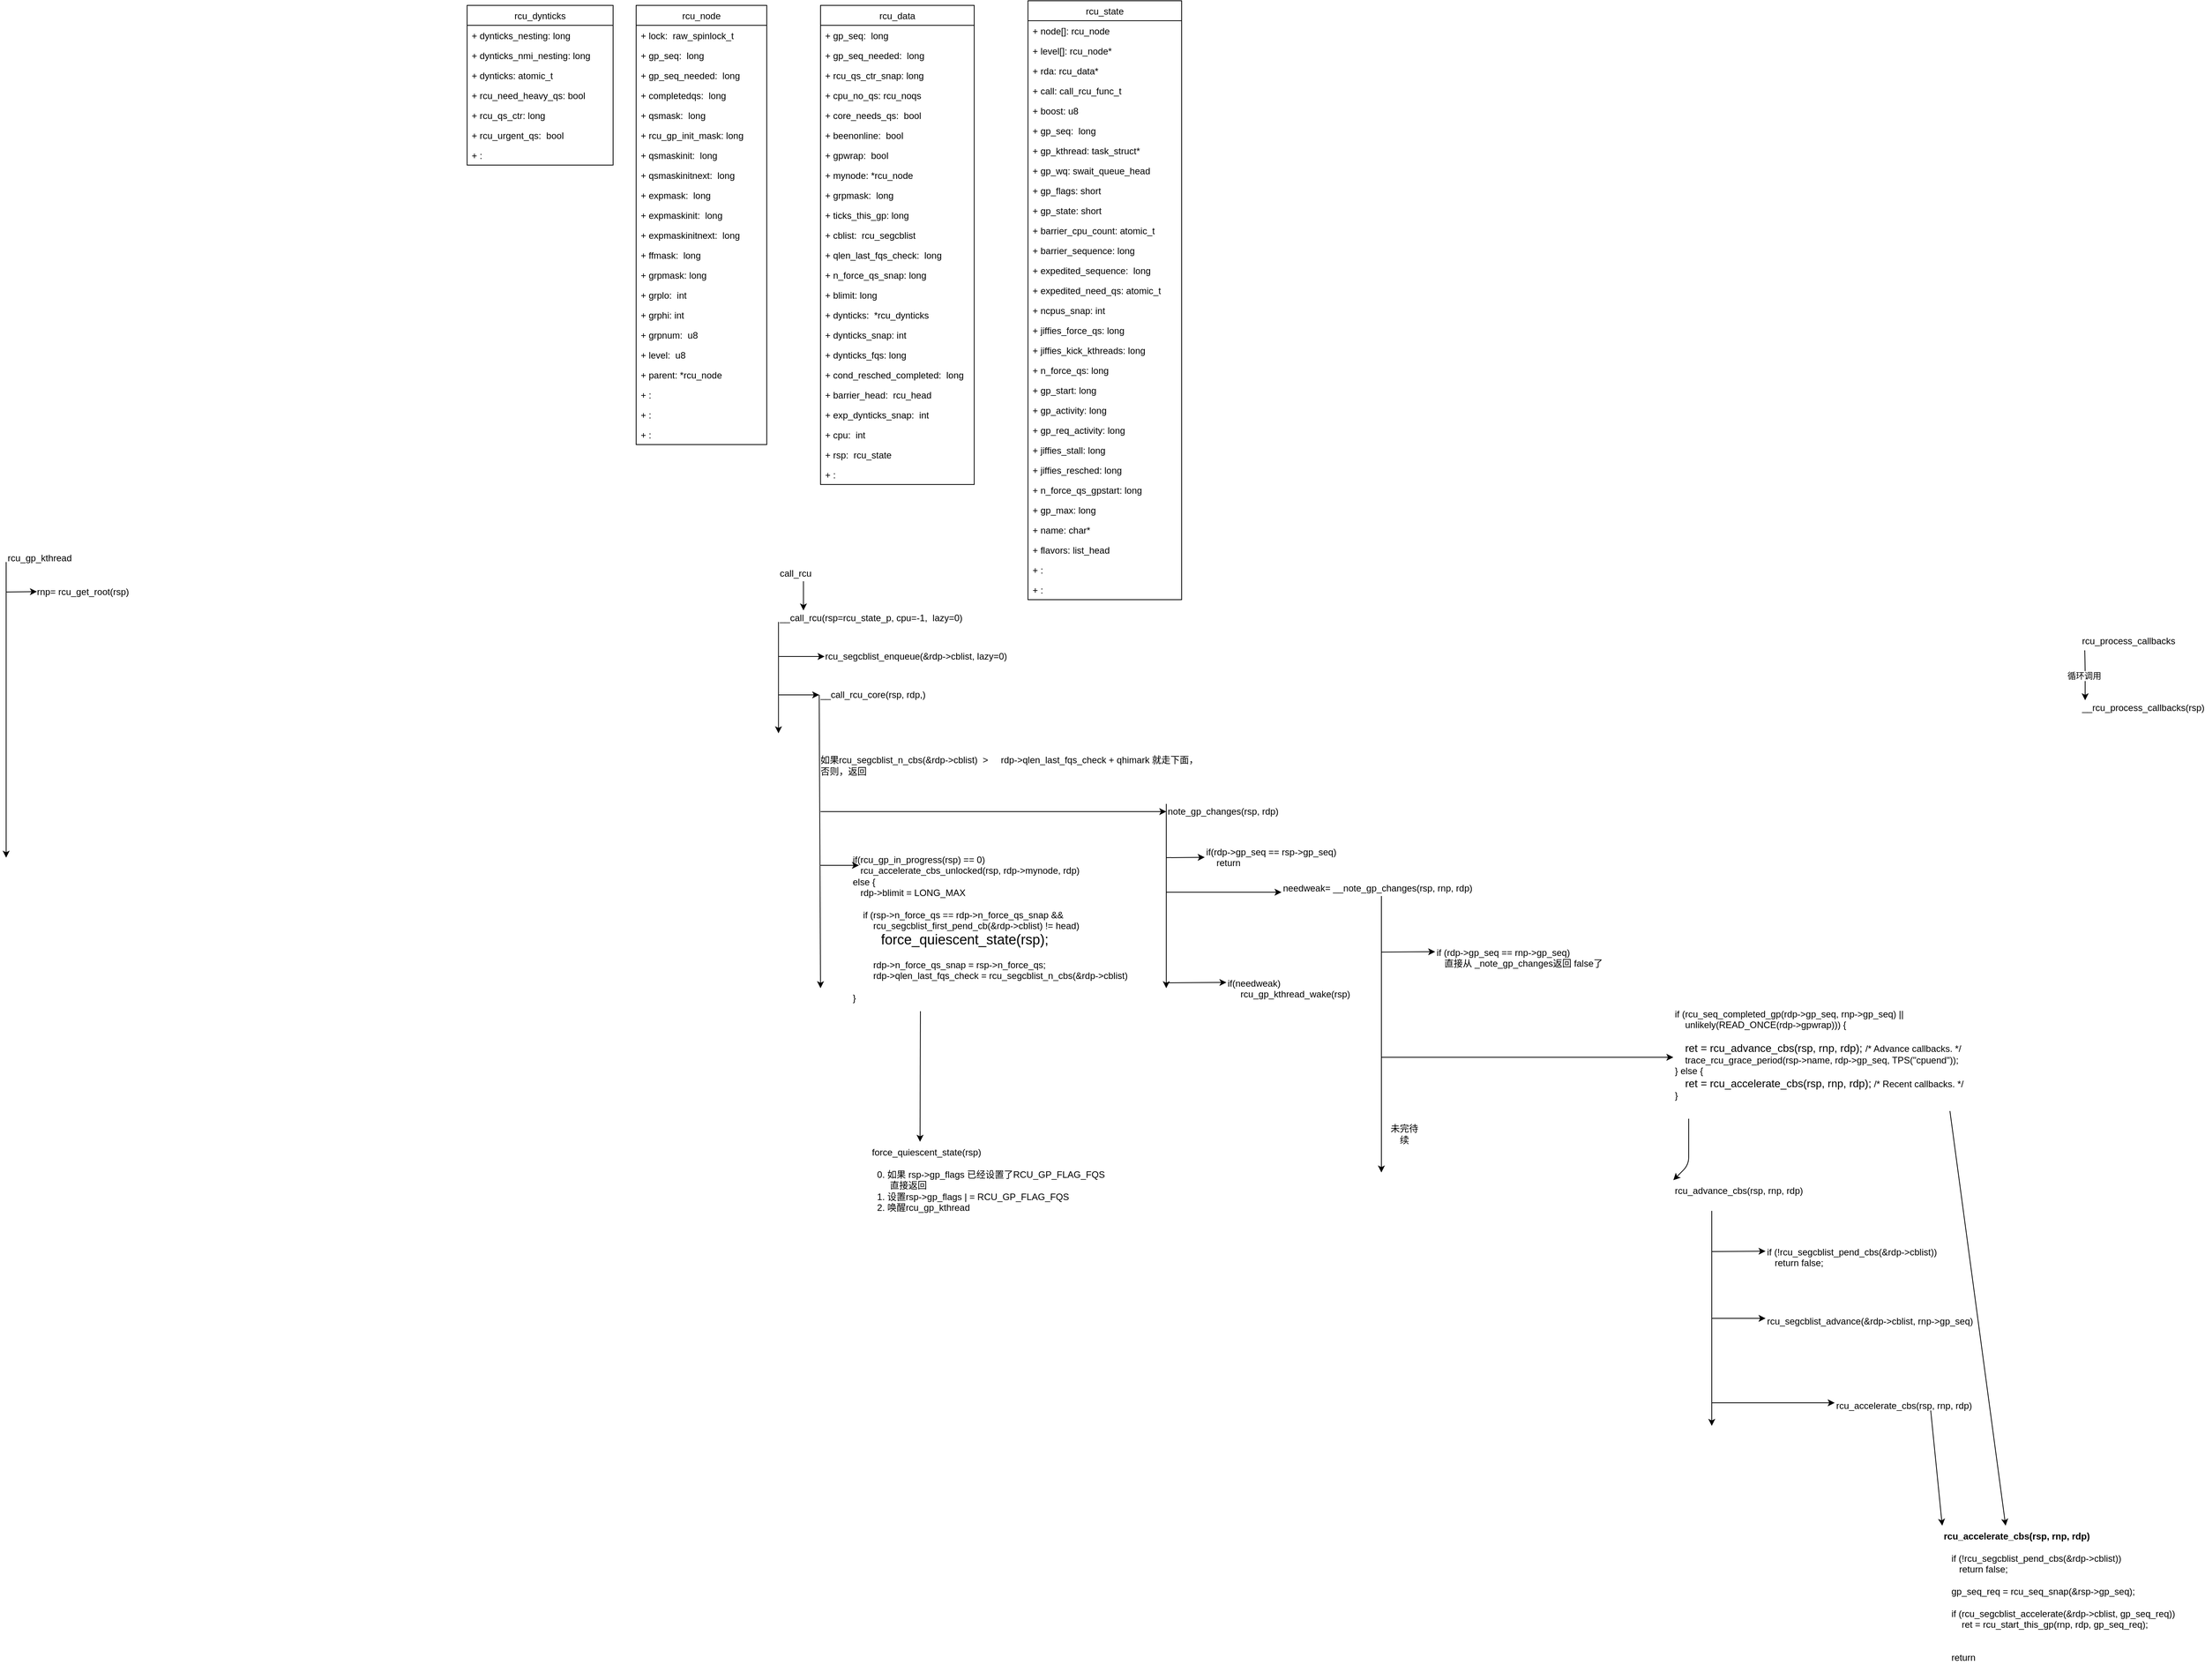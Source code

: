 <mxfile version="14.1.8" type="device"><diagram id="_RgtZ6eF84fD-qyP1BH1" name="RCU"><mxGraphModel dx="1579" dy="551" grid="1" gridSize="10" guides="1" tooltips="1" connect="1" arrows="1" fold="1" page="1" pageScale="1" pageWidth="827" pageHeight="1169" math="0" shadow="0"><root><mxCell id="0"/><mxCell id="1" parent="0"/><mxCell id="BQg806-XoGT8mJGdJp6U-5" value="rcu_dynticks" style="swimlane;fontStyle=0;childLayout=stackLayout;horizontal=1;startSize=26;fillColor=none;horizontalStack=0;resizeParent=1;resizeParentMax=0;resizeLast=0;collapsible=1;marginBottom=0;" parent="1" vertex="1"><mxGeometry x="10" y="70" width="190" height="208" as="geometry"/></mxCell><mxCell id="BQg806-XoGT8mJGdJp6U-6" value="+ dynticks_nesting: long" style="text;strokeColor=none;fillColor=none;align=left;verticalAlign=top;spacingLeft=4;spacingRight=4;overflow=hidden;rotatable=0;points=[[0,0.5],[1,0.5]];portConstraint=eastwest;" parent="BQg806-XoGT8mJGdJp6U-5" vertex="1"><mxGeometry y="26" width="190" height="26" as="geometry"/></mxCell><mxCell id="BQg806-XoGT8mJGdJp6U-7" value="+ dynticks_nmi_nesting: long" style="text;strokeColor=none;fillColor=none;align=left;verticalAlign=top;spacingLeft=4;spacingRight=4;overflow=hidden;rotatable=0;points=[[0,0.5],[1,0.5]];portConstraint=eastwest;" parent="BQg806-XoGT8mJGdJp6U-5" vertex="1"><mxGeometry y="52" width="190" height="26" as="geometry"/></mxCell><mxCell id="BQg806-XoGT8mJGdJp6U-8" value="+ dynticks: atomic_t" style="text;strokeColor=none;fillColor=none;align=left;verticalAlign=top;spacingLeft=4;spacingRight=4;overflow=hidden;rotatable=0;points=[[0,0.5],[1,0.5]];portConstraint=eastwest;" parent="BQg806-XoGT8mJGdJp6U-5" vertex="1"><mxGeometry y="78" width="190" height="26" as="geometry"/></mxCell><mxCell id="BQg806-XoGT8mJGdJp6U-11" value="+ rcu_need_heavy_qs: bool " style="text;strokeColor=none;fillColor=none;align=left;verticalAlign=top;spacingLeft=4;spacingRight=4;overflow=hidden;rotatable=0;points=[[0,0.5],[1,0.5]];portConstraint=eastwest;" parent="BQg806-XoGT8mJGdJp6U-5" vertex="1"><mxGeometry y="104" width="190" height="26" as="geometry"/></mxCell><mxCell id="BQg806-XoGT8mJGdJp6U-12" value="+ rcu_qs_ctr: long " style="text;strokeColor=none;fillColor=none;align=left;verticalAlign=top;spacingLeft=4;spacingRight=4;overflow=hidden;rotatable=0;points=[[0,0.5],[1,0.5]];portConstraint=eastwest;" parent="BQg806-XoGT8mJGdJp6U-5" vertex="1"><mxGeometry y="130" width="190" height="26" as="geometry"/></mxCell><mxCell id="BQg806-XoGT8mJGdJp6U-13" value="+ rcu_urgent_qs:  bool" style="text;strokeColor=none;fillColor=none;align=left;verticalAlign=top;spacingLeft=4;spacingRight=4;overflow=hidden;rotatable=0;points=[[0,0.5],[1,0.5]];portConstraint=eastwest;" parent="BQg806-XoGT8mJGdJp6U-5" vertex="1"><mxGeometry y="156" width="190" height="26" as="geometry"/></mxCell><mxCell id="BQg806-XoGT8mJGdJp6U-14" value="+ : " style="text;strokeColor=none;fillColor=none;align=left;verticalAlign=top;spacingLeft=4;spacingRight=4;overflow=hidden;rotatable=0;points=[[0,0.5],[1,0.5]];portConstraint=eastwest;" parent="BQg806-XoGT8mJGdJp6U-5" vertex="1"><mxGeometry y="182" width="190" height="26" as="geometry"/></mxCell><mxCell id="BQg806-XoGT8mJGdJp6U-15" value="rcu_node" style="swimlane;fontStyle=0;childLayout=stackLayout;horizontal=1;startSize=26;fillColor=none;horizontalStack=0;resizeParent=1;resizeParentMax=0;resizeLast=0;collapsible=1;marginBottom=0;" parent="1" vertex="1"><mxGeometry x="230" y="70" width="170" height="572" as="geometry"/></mxCell><mxCell id="BQg806-XoGT8mJGdJp6U-16" value="+ lock:  raw_spinlock_t " style="text;strokeColor=none;fillColor=none;align=left;verticalAlign=top;spacingLeft=4;spacingRight=4;overflow=hidden;rotatable=0;points=[[0,0.5],[1,0.5]];portConstraint=eastwest;" parent="BQg806-XoGT8mJGdJp6U-15" vertex="1"><mxGeometry y="26" width="170" height="26" as="geometry"/></mxCell><mxCell id="BQg806-XoGT8mJGdJp6U-17" value="+ gp_seq:  long" style="text;strokeColor=none;fillColor=none;align=left;verticalAlign=top;spacingLeft=4;spacingRight=4;overflow=hidden;rotatable=0;points=[[0,0.5],[1,0.5]];portConstraint=eastwest;" parent="BQg806-XoGT8mJGdJp6U-15" vertex="1"><mxGeometry y="52" width="170" height="26" as="geometry"/></mxCell><mxCell id="BQg806-XoGT8mJGdJp6U-18" value="+ gp_seq_needed:  long" style="text;strokeColor=none;fillColor=none;align=left;verticalAlign=top;spacingLeft=4;spacingRight=4;overflow=hidden;rotatable=0;points=[[0,0.5],[1,0.5]];portConstraint=eastwest;" parent="BQg806-XoGT8mJGdJp6U-15" vertex="1"><mxGeometry y="78" width="170" height="26" as="geometry"/></mxCell><mxCell id="BQg806-XoGT8mJGdJp6U-19" value="+ completedqs:  long" style="text;strokeColor=none;fillColor=none;align=left;verticalAlign=top;spacingLeft=4;spacingRight=4;overflow=hidden;rotatable=0;points=[[0,0.5],[1,0.5]];portConstraint=eastwest;" parent="BQg806-XoGT8mJGdJp6U-15" vertex="1"><mxGeometry y="104" width="170" height="26" as="geometry"/></mxCell><mxCell id="BQg806-XoGT8mJGdJp6U-20" value="+ qsmask:  long" style="text;strokeColor=none;fillColor=none;align=left;verticalAlign=top;spacingLeft=4;spacingRight=4;overflow=hidden;rotatable=0;points=[[0,0.5],[1,0.5]];portConstraint=eastwest;" parent="BQg806-XoGT8mJGdJp6U-15" vertex="1"><mxGeometry y="130" width="170" height="26" as="geometry"/></mxCell><mxCell id="BQg806-XoGT8mJGdJp6U-21" value="+ rcu_gp_init_mask: long" style="text;strokeColor=none;fillColor=none;align=left;verticalAlign=top;spacingLeft=4;spacingRight=4;overflow=hidden;rotatable=0;points=[[0,0.5],[1,0.5]];portConstraint=eastwest;" parent="BQg806-XoGT8mJGdJp6U-15" vertex="1"><mxGeometry y="156" width="170" height="26" as="geometry"/></mxCell><mxCell id="BQg806-XoGT8mJGdJp6U-22" value="+ qsmaskinit:  long" style="text;strokeColor=none;fillColor=none;align=left;verticalAlign=top;spacingLeft=4;spacingRight=4;overflow=hidden;rotatable=0;points=[[0,0.5],[1,0.5]];portConstraint=eastwest;" parent="BQg806-XoGT8mJGdJp6U-15" vertex="1"><mxGeometry y="182" width="170" height="26" as="geometry"/></mxCell><mxCell id="BQg806-XoGT8mJGdJp6U-23" value="+ qsmaskinitnext:  long" style="text;strokeColor=none;fillColor=none;align=left;verticalAlign=top;spacingLeft=4;spacingRight=4;overflow=hidden;rotatable=0;points=[[0,0.5],[1,0.5]];portConstraint=eastwest;" parent="BQg806-XoGT8mJGdJp6U-15" vertex="1"><mxGeometry y="208" width="170" height="26" as="geometry"/></mxCell><mxCell id="BQg806-XoGT8mJGdJp6U-24" value="+ expmask:  long" style="text;strokeColor=none;fillColor=none;align=left;verticalAlign=top;spacingLeft=4;spacingRight=4;overflow=hidden;rotatable=0;points=[[0,0.5],[1,0.5]];portConstraint=eastwest;" parent="BQg806-XoGT8mJGdJp6U-15" vertex="1"><mxGeometry y="234" width="170" height="26" as="geometry"/></mxCell><mxCell id="BQg806-XoGT8mJGdJp6U-25" value="+ expmaskinit:  long" style="text;strokeColor=none;fillColor=none;align=left;verticalAlign=top;spacingLeft=4;spacingRight=4;overflow=hidden;rotatable=0;points=[[0,0.5],[1,0.5]];portConstraint=eastwest;" parent="BQg806-XoGT8mJGdJp6U-15" vertex="1"><mxGeometry y="260" width="170" height="26" as="geometry"/></mxCell><mxCell id="BQg806-XoGT8mJGdJp6U-26" value="+ expmaskinitnext:  long" style="text;strokeColor=none;fillColor=none;align=left;verticalAlign=top;spacingLeft=4;spacingRight=4;overflow=hidden;rotatable=0;points=[[0,0.5],[1,0.5]];portConstraint=eastwest;" parent="BQg806-XoGT8mJGdJp6U-15" vertex="1"><mxGeometry y="286" width="170" height="26" as="geometry"/></mxCell><mxCell id="BQg806-XoGT8mJGdJp6U-27" value="+ ffmask:  long" style="text;strokeColor=none;fillColor=none;align=left;verticalAlign=top;spacingLeft=4;spacingRight=4;overflow=hidden;rotatable=0;points=[[0,0.5],[1,0.5]];portConstraint=eastwest;" parent="BQg806-XoGT8mJGdJp6U-15" vertex="1"><mxGeometry y="312" width="170" height="26" as="geometry"/></mxCell><mxCell id="BQg806-XoGT8mJGdJp6U-28" value="+ grpmask: long" style="text;strokeColor=none;fillColor=none;align=left;verticalAlign=top;spacingLeft=4;spacingRight=4;overflow=hidden;rotatable=0;points=[[0,0.5],[1,0.5]];portConstraint=eastwest;" parent="BQg806-XoGT8mJGdJp6U-15" vertex="1"><mxGeometry y="338" width="170" height="26" as="geometry"/></mxCell><mxCell id="BQg806-XoGT8mJGdJp6U-29" value="+ grplo:  int" style="text;strokeColor=none;fillColor=none;align=left;verticalAlign=top;spacingLeft=4;spacingRight=4;overflow=hidden;rotatable=0;points=[[0,0.5],[1,0.5]];portConstraint=eastwest;" parent="BQg806-XoGT8mJGdJp6U-15" vertex="1"><mxGeometry y="364" width="170" height="26" as="geometry"/></mxCell><mxCell id="BQg806-XoGT8mJGdJp6U-30" value="+ grphi: int " style="text;strokeColor=none;fillColor=none;align=left;verticalAlign=top;spacingLeft=4;spacingRight=4;overflow=hidden;rotatable=0;points=[[0,0.5],[1,0.5]];portConstraint=eastwest;" parent="BQg806-XoGT8mJGdJp6U-15" vertex="1"><mxGeometry y="390" width="170" height="26" as="geometry"/></mxCell><mxCell id="BQg806-XoGT8mJGdJp6U-31" value="+ grpnum:  u8" style="text;strokeColor=none;fillColor=none;align=left;verticalAlign=top;spacingLeft=4;spacingRight=4;overflow=hidden;rotatable=0;points=[[0,0.5],[1,0.5]];portConstraint=eastwest;" parent="BQg806-XoGT8mJGdJp6U-15" vertex="1"><mxGeometry y="416" width="170" height="26" as="geometry"/></mxCell><mxCell id="BQg806-XoGT8mJGdJp6U-32" value="+ level:  u8" style="text;strokeColor=none;fillColor=none;align=left;verticalAlign=top;spacingLeft=4;spacingRight=4;overflow=hidden;rotatable=0;points=[[0,0.5],[1,0.5]];portConstraint=eastwest;" parent="BQg806-XoGT8mJGdJp6U-15" vertex="1"><mxGeometry y="442" width="170" height="26" as="geometry"/></mxCell><mxCell id="BQg806-XoGT8mJGdJp6U-33" value="+ parent: *rcu_node " style="text;strokeColor=none;fillColor=none;align=left;verticalAlign=top;spacingLeft=4;spacingRight=4;overflow=hidden;rotatable=0;points=[[0,0.5],[1,0.5]];portConstraint=eastwest;" parent="BQg806-XoGT8mJGdJp6U-15" vertex="1"><mxGeometry y="468" width="170" height="26" as="geometry"/></mxCell><mxCell id="BQg806-XoGT8mJGdJp6U-34" value="+ : " style="text;strokeColor=none;fillColor=none;align=left;verticalAlign=top;spacingLeft=4;spacingRight=4;overflow=hidden;rotatable=0;points=[[0,0.5],[1,0.5]];portConstraint=eastwest;" parent="BQg806-XoGT8mJGdJp6U-15" vertex="1"><mxGeometry y="494" width="170" height="26" as="geometry"/></mxCell><mxCell id="BQg806-XoGT8mJGdJp6U-35" value="+ : " style="text;strokeColor=none;fillColor=none;align=left;verticalAlign=top;spacingLeft=4;spacingRight=4;overflow=hidden;rotatable=0;points=[[0,0.5],[1,0.5]];portConstraint=eastwest;" parent="BQg806-XoGT8mJGdJp6U-15" vertex="1"><mxGeometry y="520" width="170" height="26" as="geometry"/></mxCell><mxCell id="BQg806-XoGT8mJGdJp6U-36" value="+ : " style="text;strokeColor=none;fillColor=none;align=left;verticalAlign=top;spacingLeft=4;spacingRight=4;overflow=hidden;rotatable=0;points=[[0,0.5],[1,0.5]];portConstraint=eastwest;" parent="BQg806-XoGT8mJGdJp6U-15" vertex="1"><mxGeometry y="546" width="170" height="26" as="geometry"/></mxCell><mxCell id="BQg806-XoGT8mJGdJp6U-37" value="rcu_data" style="swimlane;fontStyle=0;childLayout=stackLayout;horizontal=1;startSize=26;fillColor=none;horizontalStack=0;resizeParent=1;resizeParentMax=0;resizeLast=0;collapsible=1;marginBottom=0;" parent="1" vertex="1"><mxGeometry x="470" y="70" width="200" height="624" as="geometry"/></mxCell><mxCell id="BQg806-XoGT8mJGdJp6U-38" value="+ gp_seq:  long" style="text;strokeColor=none;fillColor=none;align=left;verticalAlign=top;spacingLeft=4;spacingRight=4;overflow=hidden;rotatable=0;points=[[0,0.5],[1,0.5]];portConstraint=eastwest;" parent="BQg806-XoGT8mJGdJp6U-37" vertex="1"><mxGeometry y="26" width="200" height="26" as="geometry"/></mxCell><mxCell id="BQg806-XoGT8mJGdJp6U-39" value="+ gp_seq_needed:  long" style="text;strokeColor=none;fillColor=none;align=left;verticalAlign=top;spacingLeft=4;spacingRight=4;overflow=hidden;rotatable=0;points=[[0,0.5],[1,0.5]];portConstraint=eastwest;" parent="BQg806-XoGT8mJGdJp6U-37" vertex="1"><mxGeometry y="52" width="200" height="26" as="geometry"/></mxCell><mxCell id="BQg806-XoGT8mJGdJp6U-40" value="+ rcu_qs_ctr_snap: long" style="text;strokeColor=none;fillColor=none;align=left;verticalAlign=top;spacingLeft=4;spacingRight=4;overflow=hidden;rotatable=0;points=[[0,0.5],[1,0.5]];portConstraint=eastwest;" parent="BQg806-XoGT8mJGdJp6U-37" vertex="1"><mxGeometry y="78" width="200" height="26" as="geometry"/></mxCell><mxCell id="BQg806-XoGT8mJGdJp6U-41" value="+ cpu_no_qs: rcu_noqs " style="text;strokeColor=none;fillColor=none;align=left;verticalAlign=top;spacingLeft=4;spacingRight=4;overflow=hidden;rotatable=0;points=[[0,0.5],[1,0.5]];portConstraint=eastwest;" parent="BQg806-XoGT8mJGdJp6U-37" vertex="1"><mxGeometry y="104" width="200" height="26" as="geometry"/></mxCell><mxCell id="BQg806-XoGT8mJGdJp6U-42" value="+ core_needs_qs:  bool" style="text;strokeColor=none;fillColor=none;align=left;verticalAlign=top;spacingLeft=4;spacingRight=4;overflow=hidden;rotatable=0;points=[[0,0.5],[1,0.5]];portConstraint=eastwest;" parent="BQg806-XoGT8mJGdJp6U-37" vertex="1"><mxGeometry y="130" width="200" height="26" as="geometry"/></mxCell><mxCell id="BQg806-XoGT8mJGdJp6U-43" value="+ beenonline:  bool" style="text;strokeColor=none;fillColor=none;align=left;verticalAlign=top;spacingLeft=4;spacingRight=4;overflow=hidden;rotatable=0;points=[[0,0.5],[1,0.5]];portConstraint=eastwest;" parent="BQg806-XoGT8mJGdJp6U-37" vertex="1"><mxGeometry y="156" width="200" height="26" as="geometry"/></mxCell><mxCell id="BQg806-XoGT8mJGdJp6U-44" value="+ gpwrap:  bool" style="text;strokeColor=none;fillColor=none;align=left;verticalAlign=top;spacingLeft=4;spacingRight=4;overflow=hidden;rotatable=0;points=[[0,0.5],[1,0.5]];portConstraint=eastwest;" parent="BQg806-XoGT8mJGdJp6U-37" vertex="1"><mxGeometry y="182" width="200" height="26" as="geometry"/></mxCell><mxCell id="BQg806-XoGT8mJGdJp6U-45" value="+ mynode: *rcu_node " style="text;strokeColor=none;fillColor=none;align=left;verticalAlign=top;spacingLeft=4;spacingRight=4;overflow=hidden;rotatable=0;points=[[0,0.5],[1,0.5]];portConstraint=eastwest;" parent="BQg806-XoGT8mJGdJp6U-37" vertex="1"><mxGeometry y="208" width="200" height="26" as="geometry"/></mxCell><mxCell id="BQg806-XoGT8mJGdJp6U-46" value="+ grpmask:  long" style="text;strokeColor=none;fillColor=none;align=left;verticalAlign=top;spacingLeft=4;spacingRight=4;overflow=hidden;rotatable=0;points=[[0,0.5],[1,0.5]];portConstraint=eastwest;" parent="BQg806-XoGT8mJGdJp6U-37" vertex="1"><mxGeometry y="234" width="200" height="26" as="geometry"/></mxCell><mxCell id="BQg806-XoGT8mJGdJp6U-47" value="+ ticks_this_gp: long " style="text;strokeColor=none;fillColor=none;align=left;verticalAlign=top;spacingLeft=4;spacingRight=4;overflow=hidden;rotatable=0;points=[[0,0.5],[1,0.5]];portConstraint=eastwest;" parent="BQg806-XoGT8mJGdJp6U-37" vertex="1"><mxGeometry y="260" width="200" height="26" as="geometry"/></mxCell><mxCell id="BQg806-XoGT8mJGdJp6U-48" value="+ cblist:  rcu_segcblist" style="text;strokeColor=none;fillColor=none;align=left;verticalAlign=top;spacingLeft=4;spacingRight=4;overflow=hidden;rotatable=0;points=[[0,0.5],[1,0.5]];portConstraint=eastwest;" parent="BQg806-XoGT8mJGdJp6U-37" vertex="1"><mxGeometry y="286" width="200" height="26" as="geometry"/></mxCell><mxCell id="BQg806-XoGT8mJGdJp6U-49" value="+ qlen_last_fqs_check:  long" style="text;strokeColor=none;fillColor=none;align=left;verticalAlign=top;spacingLeft=4;spacingRight=4;overflow=hidden;rotatable=0;points=[[0,0.5],[1,0.5]];portConstraint=eastwest;" parent="BQg806-XoGT8mJGdJp6U-37" vertex="1"><mxGeometry y="312" width="200" height="26" as="geometry"/></mxCell><mxCell id="BQg806-XoGT8mJGdJp6U-50" value="+ n_force_qs_snap: long" style="text;strokeColor=none;fillColor=none;align=left;verticalAlign=top;spacingLeft=4;spacingRight=4;overflow=hidden;rotatable=0;points=[[0,0.5],[1,0.5]];portConstraint=eastwest;" parent="BQg806-XoGT8mJGdJp6U-37" vertex="1"><mxGeometry y="338" width="200" height="26" as="geometry"/></mxCell><mxCell id="BQg806-XoGT8mJGdJp6U-51" value="+ blimit: long" style="text;strokeColor=none;fillColor=none;align=left;verticalAlign=top;spacingLeft=4;spacingRight=4;overflow=hidden;rotatable=0;points=[[0,0.5],[1,0.5]];portConstraint=eastwest;" parent="BQg806-XoGT8mJGdJp6U-37" vertex="1"><mxGeometry y="364" width="200" height="26" as="geometry"/></mxCell><mxCell id="BQg806-XoGT8mJGdJp6U-52" value="+ dynticks:  *rcu_dynticks" style="text;strokeColor=none;fillColor=none;align=left;verticalAlign=top;spacingLeft=4;spacingRight=4;overflow=hidden;rotatable=0;points=[[0,0.5],[1,0.5]];portConstraint=eastwest;" parent="BQg806-XoGT8mJGdJp6U-37" vertex="1"><mxGeometry y="390" width="200" height="26" as="geometry"/></mxCell><mxCell id="BQg806-XoGT8mJGdJp6U-53" value="+ dynticks_snap: int " style="text;strokeColor=none;fillColor=none;align=left;verticalAlign=top;spacingLeft=4;spacingRight=4;overflow=hidden;rotatable=0;points=[[0,0.5],[1,0.5]];portConstraint=eastwest;" parent="BQg806-XoGT8mJGdJp6U-37" vertex="1"><mxGeometry y="416" width="200" height="26" as="geometry"/></mxCell><mxCell id="BQg806-XoGT8mJGdJp6U-54" value="+ dynticks_fqs: long" style="text;strokeColor=none;fillColor=none;align=left;verticalAlign=top;spacingLeft=4;spacingRight=4;overflow=hidden;rotatable=0;points=[[0,0.5],[1,0.5]];portConstraint=eastwest;" parent="BQg806-XoGT8mJGdJp6U-37" vertex="1"><mxGeometry y="442" width="200" height="26" as="geometry"/></mxCell><mxCell id="BQg806-XoGT8mJGdJp6U-55" value="+ cond_resched_completed:  long" style="text;strokeColor=none;fillColor=none;align=left;verticalAlign=top;spacingLeft=4;spacingRight=4;overflow=hidden;rotatable=0;points=[[0,0.5],[1,0.5]];portConstraint=eastwest;" parent="BQg806-XoGT8mJGdJp6U-37" vertex="1"><mxGeometry y="468" width="200" height="26" as="geometry"/></mxCell><mxCell id="BQg806-XoGT8mJGdJp6U-56" value="+ barrier_head:  rcu_head" style="text;strokeColor=none;fillColor=none;align=left;verticalAlign=top;spacingLeft=4;spacingRight=4;overflow=hidden;rotatable=0;points=[[0,0.5],[1,0.5]];portConstraint=eastwest;" parent="BQg806-XoGT8mJGdJp6U-37" vertex="1"><mxGeometry y="494" width="200" height="26" as="geometry"/></mxCell><mxCell id="BQg806-XoGT8mJGdJp6U-57" value="+ exp_dynticks_snap:  int" style="text;strokeColor=none;fillColor=none;align=left;verticalAlign=top;spacingLeft=4;spacingRight=4;overflow=hidden;rotatable=0;points=[[0,0.5],[1,0.5]];portConstraint=eastwest;" parent="BQg806-XoGT8mJGdJp6U-37" vertex="1"><mxGeometry y="520" width="200" height="26" as="geometry"/></mxCell><mxCell id="BQg806-XoGT8mJGdJp6U-58" value="+ cpu:  int" style="text;strokeColor=none;fillColor=none;align=left;verticalAlign=top;spacingLeft=4;spacingRight=4;overflow=hidden;rotatable=0;points=[[0,0.5],[1,0.5]];portConstraint=eastwest;" parent="BQg806-XoGT8mJGdJp6U-37" vertex="1"><mxGeometry y="546" width="200" height="26" as="geometry"/></mxCell><mxCell id="BQg806-XoGT8mJGdJp6U-59" value="+ rsp:  rcu_state" style="text;strokeColor=none;fillColor=none;align=left;verticalAlign=top;spacingLeft=4;spacingRight=4;overflow=hidden;rotatable=0;points=[[0,0.5],[1,0.5]];portConstraint=eastwest;" parent="BQg806-XoGT8mJGdJp6U-37" vertex="1"><mxGeometry y="572" width="200" height="26" as="geometry"/></mxCell><mxCell id="BQg806-XoGT8mJGdJp6U-60" value="+ : " style="text;strokeColor=none;fillColor=none;align=left;verticalAlign=top;spacingLeft=4;spacingRight=4;overflow=hidden;rotatable=0;points=[[0,0.5],[1,0.5]];portConstraint=eastwest;" parent="BQg806-XoGT8mJGdJp6U-37" vertex="1"><mxGeometry y="598" width="200" height="26" as="geometry"/></mxCell><mxCell id="BQg806-XoGT8mJGdJp6U-61" value="rcu_state" style="swimlane;fontStyle=0;childLayout=stackLayout;horizontal=1;startSize=26;fillColor=none;horizontalStack=0;resizeParent=1;resizeParentMax=0;resizeLast=0;collapsible=1;marginBottom=0;" parent="1" vertex="1"><mxGeometry x="740" y="64" width="200" height="780" as="geometry"/></mxCell><mxCell id="BQg806-XoGT8mJGdJp6U-62" value="+ node[]: rcu_node " style="text;strokeColor=none;fillColor=none;align=left;verticalAlign=top;spacingLeft=4;spacingRight=4;overflow=hidden;rotatable=0;points=[[0,0.5],[1,0.5]];portConstraint=eastwest;" parent="BQg806-XoGT8mJGdJp6U-61" vertex="1"><mxGeometry y="26" width="200" height="26" as="geometry"/></mxCell><mxCell id="BQg806-XoGT8mJGdJp6U-65" value="+ level[]: rcu_node* " style="text;strokeColor=none;fillColor=none;align=left;verticalAlign=top;spacingLeft=4;spacingRight=4;overflow=hidden;rotatable=0;points=[[0,0.5],[1,0.5]];portConstraint=eastwest;" parent="BQg806-XoGT8mJGdJp6U-61" vertex="1"><mxGeometry y="52" width="200" height="26" as="geometry"/></mxCell><mxCell id="BQg806-XoGT8mJGdJp6U-66" value="+ rda: rcu_data* " style="text;strokeColor=none;fillColor=none;align=left;verticalAlign=top;spacingLeft=4;spacingRight=4;overflow=hidden;rotatable=0;points=[[0,0.5],[1,0.5]];portConstraint=eastwest;" parent="BQg806-XoGT8mJGdJp6U-61" vertex="1"><mxGeometry y="78" width="200" height="26" as="geometry"/></mxCell><mxCell id="BQg806-XoGT8mJGdJp6U-67" value="+ call: call_rcu_func_t " style="text;strokeColor=none;fillColor=none;align=left;verticalAlign=top;spacingLeft=4;spacingRight=4;overflow=hidden;rotatable=0;points=[[0,0.5],[1,0.5]];portConstraint=eastwest;" parent="BQg806-XoGT8mJGdJp6U-61" vertex="1"><mxGeometry y="104" width="200" height="26" as="geometry"/></mxCell><mxCell id="BQg806-XoGT8mJGdJp6U-68" value="+ boost: u8 " style="text;strokeColor=none;fillColor=none;align=left;verticalAlign=top;spacingLeft=4;spacingRight=4;overflow=hidden;rotatable=0;points=[[0,0.5],[1,0.5]];portConstraint=eastwest;" parent="BQg806-XoGT8mJGdJp6U-61" vertex="1"><mxGeometry y="130" width="200" height="26" as="geometry"/></mxCell><mxCell id="BQg806-XoGT8mJGdJp6U-69" value="+ gp_seq:  long" style="text;strokeColor=none;fillColor=none;align=left;verticalAlign=top;spacingLeft=4;spacingRight=4;overflow=hidden;rotatable=0;points=[[0,0.5],[1,0.5]];portConstraint=eastwest;" parent="BQg806-XoGT8mJGdJp6U-61" vertex="1"><mxGeometry y="156" width="200" height="26" as="geometry"/></mxCell><mxCell id="BQg806-XoGT8mJGdJp6U-70" value="+ gp_kthread: task_struct* " style="text;strokeColor=none;fillColor=none;align=left;verticalAlign=top;spacingLeft=4;spacingRight=4;overflow=hidden;rotatable=0;points=[[0,0.5],[1,0.5]];portConstraint=eastwest;" parent="BQg806-XoGT8mJGdJp6U-61" vertex="1"><mxGeometry y="182" width="200" height="26" as="geometry"/></mxCell><mxCell id="BQg806-XoGT8mJGdJp6U-71" value="+ gp_wq: swait_queue_head " style="text;strokeColor=none;fillColor=none;align=left;verticalAlign=top;spacingLeft=4;spacingRight=4;overflow=hidden;rotatable=0;points=[[0,0.5],[1,0.5]];portConstraint=eastwest;" parent="BQg806-XoGT8mJGdJp6U-61" vertex="1"><mxGeometry y="208" width="200" height="26" as="geometry"/></mxCell><mxCell id="BQg806-XoGT8mJGdJp6U-72" value="+ gp_flags: short " style="text;strokeColor=none;fillColor=none;align=left;verticalAlign=top;spacingLeft=4;spacingRight=4;overflow=hidden;rotatable=0;points=[[0,0.5],[1,0.5]];portConstraint=eastwest;" parent="BQg806-XoGT8mJGdJp6U-61" vertex="1"><mxGeometry y="234" width="200" height="26" as="geometry"/></mxCell><mxCell id="BQg806-XoGT8mJGdJp6U-73" value="+ gp_state: short " style="text;strokeColor=none;fillColor=none;align=left;verticalAlign=top;spacingLeft=4;spacingRight=4;overflow=hidden;rotatable=0;points=[[0,0.5],[1,0.5]];portConstraint=eastwest;" parent="BQg806-XoGT8mJGdJp6U-61" vertex="1"><mxGeometry y="260" width="200" height="26" as="geometry"/></mxCell><mxCell id="BQg806-XoGT8mJGdJp6U-74" value="+ barrier_cpu_count: atomic_t " style="text;strokeColor=none;fillColor=none;align=left;verticalAlign=top;spacingLeft=4;spacingRight=4;overflow=hidden;rotatable=0;points=[[0,0.5],[1,0.5]];portConstraint=eastwest;" parent="BQg806-XoGT8mJGdJp6U-61" vertex="1"><mxGeometry y="286" width="200" height="26" as="geometry"/></mxCell><mxCell id="BQg806-XoGT8mJGdJp6U-75" value="+ barrier_sequence: long " style="text;strokeColor=none;fillColor=none;align=left;verticalAlign=top;spacingLeft=4;spacingRight=4;overflow=hidden;rotatable=0;points=[[0,0.5],[1,0.5]];portConstraint=eastwest;" parent="BQg806-XoGT8mJGdJp6U-61" vertex="1"><mxGeometry y="312" width="200" height="26" as="geometry"/></mxCell><mxCell id="BQg806-XoGT8mJGdJp6U-76" value="+ expedited_sequence:  long" style="text;strokeColor=none;fillColor=none;align=left;verticalAlign=top;spacingLeft=4;spacingRight=4;overflow=hidden;rotatable=0;points=[[0,0.5],[1,0.5]];portConstraint=eastwest;" parent="BQg806-XoGT8mJGdJp6U-61" vertex="1"><mxGeometry y="338" width="200" height="26" as="geometry"/></mxCell><mxCell id="BQg806-XoGT8mJGdJp6U-77" value="+ expedited_need_qs: atomic_t " style="text;strokeColor=none;fillColor=none;align=left;verticalAlign=top;spacingLeft=4;spacingRight=4;overflow=hidden;rotatable=0;points=[[0,0.5],[1,0.5]];portConstraint=eastwest;" parent="BQg806-XoGT8mJGdJp6U-61" vertex="1"><mxGeometry y="364" width="200" height="26" as="geometry"/></mxCell><mxCell id="BQg806-XoGT8mJGdJp6U-78" value="+ ncpus_snap: int " style="text;strokeColor=none;fillColor=none;align=left;verticalAlign=top;spacingLeft=4;spacingRight=4;overflow=hidden;rotatable=0;points=[[0,0.5],[1,0.5]];portConstraint=eastwest;" parent="BQg806-XoGT8mJGdJp6U-61" vertex="1"><mxGeometry y="390" width="200" height="26" as="geometry"/></mxCell><mxCell id="BQg806-XoGT8mJGdJp6U-79" value="+ jiffies_force_qs: long " style="text;strokeColor=none;fillColor=none;align=left;verticalAlign=top;spacingLeft=4;spacingRight=4;overflow=hidden;rotatable=0;points=[[0,0.5],[1,0.5]];portConstraint=eastwest;" parent="BQg806-XoGT8mJGdJp6U-61" vertex="1"><mxGeometry y="416" width="200" height="26" as="geometry"/></mxCell><mxCell id="BQg806-XoGT8mJGdJp6U-80" value="+ jiffies_kick_kthreads: long " style="text;strokeColor=none;fillColor=none;align=left;verticalAlign=top;spacingLeft=4;spacingRight=4;overflow=hidden;rotatable=0;points=[[0,0.5],[1,0.5]];portConstraint=eastwest;" parent="BQg806-XoGT8mJGdJp6U-61" vertex="1"><mxGeometry y="442" width="200" height="26" as="geometry"/></mxCell><mxCell id="BQg806-XoGT8mJGdJp6U-81" value="+ n_force_qs: long " style="text;strokeColor=none;fillColor=none;align=left;verticalAlign=top;spacingLeft=4;spacingRight=4;overflow=hidden;rotatable=0;points=[[0,0.5],[1,0.5]];portConstraint=eastwest;" parent="BQg806-XoGT8mJGdJp6U-61" vertex="1"><mxGeometry y="468" width="200" height="26" as="geometry"/></mxCell><mxCell id="BQg806-XoGT8mJGdJp6U-82" value="+ gp_start: long " style="text;strokeColor=none;fillColor=none;align=left;verticalAlign=top;spacingLeft=4;spacingRight=4;overflow=hidden;rotatable=0;points=[[0,0.5],[1,0.5]];portConstraint=eastwest;" parent="BQg806-XoGT8mJGdJp6U-61" vertex="1"><mxGeometry y="494" width="200" height="26" as="geometry"/></mxCell><mxCell id="BQg806-XoGT8mJGdJp6U-83" value="+ gp_activity: long " style="text;strokeColor=none;fillColor=none;align=left;verticalAlign=top;spacingLeft=4;spacingRight=4;overflow=hidden;rotatable=0;points=[[0,0.5],[1,0.5]];portConstraint=eastwest;" parent="BQg806-XoGT8mJGdJp6U-61" vertex="1"><mxGeometry y="520" width="200" height="26" as="geometry"/></mxCell><mxCell id="BQg806-XoGT8mJGdJp6U-84" value="+ gp_req_activity: long " style="text;strokeColor=none;fillColor=none;align=left;verticalAlign=top;spacingLeft=4;spacingRight=4;overflow=hidden;rotatable=0;points=[[0,0.5],[1,0.5]];portConstraint=eastwest;" parent="BQg806-XoGT8mJGdJp6U-61" vertex="1"><mxGeometry y="546" width="200" height="26" as="geometry"/></mxCell><mxCell id="BQg806-XoGT8mJGdJp6U-85" value="+ jiffies_stall: long " style="text;strokeColor=none;fillColor=none;align=left;verticalAlign=top;spacingLeft=4;spacingRight=4;overflow=hidden;rotatable=0;points=[[0,0.5],[1,0.5]];portConstraint=eastwest;" parent="BQg806-XoGT8mJGdJp6U-61" vertex="1"><mxGeometry y="572" width="200" height="26" as="geometry"/></mxCell><mxCell id="BQg806-XoGT8mJGdJp6U-86" value="+ jiffies_resched: long " style="text;strokeColor=none;fillColor=none;align=left;verticalAlign=top;spacingLeft=4;spacingRight=4;overflow=hidden;rotatable=0;points=[[0,0.5],[1,0.5]];portConstraint=eastwest;" parent="BQg806-XoGT8mJGdJp6U-61" vertex="1"><mxGeometry y="598" width="200" height="26" as="geometry"/></mxCell><mxCell id="BQg806-XoGT8mJGdJp6U-87" value="+ n_force_qs_gpstart: long " style="text;strokeColor=none;fillColor=none;align=left;verticalAlign=top;spacingLeft=4;spacingRight=4;overflow=hidden;rotatable=0;points=[[0,0.5],[1,0.5]];portConstraint=eastwest;" parent="BQg806-XoGT8mJGdJp6U-61" vertex="1"><mxGeometry y="624" width="200" height="26" as="geometry"/></mxCell><mxCell id="BQg806-XoGT8mJGdJp6U-88" value="+ gp_max: long " style="text;strokeColor=none;fillColor=none;align=left;verticalAlign=top;spacingLeft=4;spacingRight=4;overflow=hidden;rotatable=0;points=[[0,0.5],[1,0.5]];portConstraint=eastwest;" parent="BQg806-XoGT8mJGdJp6U-61" vertex="1"><mxGeometry y="650" width="200" height="26" as="geometry"/></mxCell><mxCell id="BQg806-XoGT8mJGdJp6U-89" value="+ name: char* " style="text;strokeColor=none;fillColor=none;align=left;verticalAlign=top;spacingLeft=4;spacingRight=4;overflow=hidden;rotatable=0;points=[[0,0.5],[1,0.5]];portConstraint=eastwest;" parent="BQg806-XoGT8mJGdJp6U-61" vertex="1"><mxGeometry y="676" width="200" height="26" as="geometry"/></mxCell><mxCell id="BQg806-XoGT8mJGdJp6U-90" value="+ flavors: list_head " style="text;strokeColor=none;fillColor=none;align=left;verticalAlign=top;spacingLeft=4;spacingRight=4;overflow=hidden;rotatable=0;points=[[0,0.5],[1,0.5]];portConstraint=eastwest;" parent="BQg806-XoGT8mJGdJp6U-61" vertex="1"><mxGeometry y="702" width="200" height="26" as="geometry"/></mxCell><mxCell id="BQg806-XoGT8mJGdJp6U-91" value="+ : " style="text;strokeColor=none;fillColor=none;align=left;verticalAlign=top;spacingLeft=4;spacingRight=4;overflow=hidden;rotatable=0;points=[[0,0.5],[1,0.5]];portConstraint=eastwest;" parent="BQg806-XoGT8mJGdJp6U-61" vertex="1"><mxGeometry y="728" width="200" height="26" as="geometry"/></mxCell><mxCell id="BQg806-XoGT8mJGdJp6U-92" value="+ : " style="text;strokeColor=none;fillColor=none;align=left;verticalAlign=top;spacingLeft=4;spacingRight=4;overflow=hidden;rotatable=0;points=[[0,0.5],[1,0.5]];portConstraint=eastwest;" parent="BQg806-XoGT8mJGdJp6U-61" vertex="1"><mxGeometry y="754" width="200" height="26" as="geometry"/></mxCell><mxCell id="BQg806-XoGT8mJGdJp6U-93" value="call_rcu" style="text;html=1;strokeColor=none;fillColor=none;align=left;verticalAlign=middle;whiteSpace=wrap;rounded=0;" parent="1" vertex="1"><mxGeometry x="415.25" y="800" width="130" height="20" as="geometry"/></mxCell><mxCell id="BQg806-XoGT8mJGdJp6U-94" value="__call_rcu(rsp=rcu_state_p, cpu=-1,&amp;nbsp; lazy=0)" style="text;html=1;strokeColor=none;fillColor=none;align=left;verticalAlign=middle;whiteSpace=wrap;rounded=0;" parent="1" vertex="1"><mxGeometry x="415.25" y="858" width="250" height="20" as="geometry"/></mxCell><mxCell id="BQg806-XoGT8mJGdJp6U-95" value="needweak=&amp;nbsp;__note_gp_changes(rsp, rnp, rdp)" style="text;html=1;strokeColor=none;fillColor=none;align=left;verticalAlign=middle;whiteSpace=wrap;rounded=0;" parent="1" vertex="1"><mxGeometry x="1070" y="1210" width="260" height="20" as="geometry"/></mxCell><mxCell id="BQg806-XoGT8mJGdJp6U-96" value="note_gp_changes(rsp, rdp)" style="text;html=1;strokeColor=none;fillColor=none;align=left;verticalAlign=middle;whiteSpace=wrap;rounded=0;" parent="1" vertex="1"><mxGeometry x="920" y="1110" width="200" height="20" as="geometry"/></mxCell><mxCell id="BQg806-XoGT8mJGdJp6U-97" value="if(rdp-&amp;gt;gp_seq == rsp-&amp;gt;gp_seq)&lt;br&gt;&amp;nbsp; &amp;nbsp; return" style="text;html=1;strokeColor=none;fillColor=none;align=left;verticalAlign=top;whiteSpace=wrap;rounded=0;" parent="1" vertex="1"><mxGeometry x="970" y="1159" width="220" height="41" as="geometry"/></mxCell><mxCell id="BQg806-XoGT8mJGdJp6U-98" value="if(needweak)&lt;br&gt;&amp;nbsp; &amp;nbsp; &amp;nbsp;rcu_gp_kthread_wake(rsp)" style="text;html=1;strokeColor=none;fillColor=none;align=left;verticalAlign=top;whiteSpace=wrap;rounded=0;" parent="1" vertex="1"><mxGeometry x="998.25" y="1330" width="201.75" height="50" as="geometry"/></mxCell><mxCell id="BQg806-XoGT8mJGdJp6U-99" value="&lt;div&gt;如果rcu_segcblist_n_cbs(&amp;amp;rdp-&amp;gt;cblist)&amp;nbsp; &amp;gt;&amp;nbsp; &amp;nbsp; &amp;nbsp;&lt;span&gt;rdp-&amp;gt;qlen_last_fqs_check + qhimark 就走下面，&lt;/span&gt;&lt;/div&gt;&lt;div&gt;&lt;span&gt;否则，返回&lt;/span&gt;&lt;/div&gt;" style="text;html=1;strokeColor=none;fillColor=none;align=left;verticalAlign=middle;whiteSpace=wrap;rounded=0;" parent="1" vertex="1"><mxGeometry x="468.25" y="1040" width="501.75" height="40" as="geometry"/></mxCell><mxCell id="BQg806-XoGT8mJGdJp6U-100" value="__call_rcu_core(rsp, rdp,)" style="text;html=1;strokeColor=none;fillColor=none;align=left;verticalAlign=middle;whiteSpace=wrap;rounded=0;" parent="1" vertex="1"><mxGeometry x="468.25" y="958" width="181" height="20" as="geometry"/></mxCell><mxCell id="BQg806-XoGT8mJGdJp6U-101" value="rcu_segcblist_enqueue(&amp;amp;rdp-&amp;gt;cblist, lazy=0)" style="text;html=1;strokeColor=none;fillColor=none;align=left;verticalAlign=middle;whiteSpace=wrap;rounded=0;" parent="1" vertex="1"><mxGeometry x="473.75" y="908" width="251" height="20" as="geometry"/></mxCell><mxCell id="BQg806-XoGT8mJGdJp6U-102" value="" style="endArrow=classic;html=1;exitX=0.25;exitY=1;exitDx=0;exitDy=0;entryX=0.13;entryY=0;entryDx=0;entryDy=0;entryPerimeter=0;" parent="1" source="BQg806-XoGT8mJGdJp6U-93" target="BQg806-XoGT8mJGdJp6U-94" edge="1"><mxGeometry width="50" height="50" relative="1" as="geometry"><mxPoint x="675.25" y="818" as="sourcePoint"/><mxPoint x="725.25" y="768" as="targetPoint"/></mxGeometry></mxCell><mxCell id="BQg806-XoGT8mJGdJp6U-107" value="" style="endArrow=classic;html=1;exitX=0;exitY=0.75;exitDx=0;exitDy=0;" parent="1" source="BQg806-XoGT8mJGdJp6U-94" edge="1"><mxGeometry width="50" height="50" relative="1" as="geometry"><mxPoint x="415.25" y="968" as="sourcePoint"/><mxPoint x="415.25" y="1018" as="targetPoint"/></mxGeometry></mxCell><mxCell id="BQg806-XoGT8mJGdJp6U-108" value="" style="endArrow=classic;html=1;entryX=0;entryY=0.5;entryDx=0;entryDy=0;" parent="1" target="BQg806-XoGT8mJGdJp6U-100" edge="1"><mxGeometry width="50" height="50" relative="1" as="geometry"><mxPoint x="415.25" y="968" as="sourcePoint"/><mxPoint x="475.25" y="998" as="targetPoint"/><Array as="points"/></mxGeometry></mxCell><mxCell id="BQg806-XoGT8mJGdJp6U-109" value="" style="endArrow=classic;html=1;" parent="1" edge="1"><mxGeometry width="50" height="50" relative="1" as="geometry"><mxPoint x="415.25" y="918" as="sourcePoint"/><mxPoint x="475.25" y="918" as="targetPoint"/></mxGeometry></mxCell><mxCell id="BQg806-XoGT8mJGdJp6U-110" value="rcu_process_callbacks" style="text;html=1;strokeColor=none;fillColor=none;align=left;verticalAlign=middle;whiteSpace=wrap;rounded=0;" parent="1" vertex="1"><mxGeometry x="2110" y="890" width="150" height="15" as="geometry"/></mxCell><mxCell id="BQg806-XoGT8mJGdJp6U-111" value="__rcu_process_callbacks(rsp)" style="text;html=1;strokeColor=none;fillColor=none;align=left;verticalAlign=middle;whiteSpace=wrap;rounded=0;" parent="1" vertex="1"><mxGeometry x="2110" y="975" width="160" height="20" as="geometry"/></mxCell><mxCell id="BQg806-XoGT8mJGdJp6U-118" value="" style="endArrow=classic;html=1;exitX=0.25;exitY=1;exitDx=0;exitDy=0;entryX=0.25;entryY=0;entryDx=0;entryDy=0;" parent="1" edge="1"><mxGeometry relative="1" as="geometry"><mxPoint x="2115.5" y="910" as="sourcePoint"/><mxPoint x="2116" y="975" as="targetPoint"/><Array as="points"><mxPoint x="2116" y="935"/></Array></mxGeometry></mxCell><mxCell id="BQg806-XoGT8mJGdJp6U-119" value="循环调用&amp;nbsp;" style="edgeLabel;resizable=0;html=1;align=center;verticalAlign=middle;" parent="BQg806-XoGT8mJGdJp6U-118" connectable="0" vertex="1"><mxGeometry relative="1" as="geometry"/></mxCell><mxCell id="BQg806-XoGT8mJGdJp6U-120" value="rcu_gp_kthread" style="text;html=1;strokeColor=none;fillColor=none;align=left;verticalAlign=middle;whiteSpace=wrap;rounded=0;" parent="1" vertex="1"><mxGeometry x="-590" y="780" width="90" height="20" as="geometry"/></mxCell><mxCell id="BQg806-XoGT8mJGdJp6U-121" value="rnp=&amp;nbsp;rcu_get_root(rsp)" style="text;html=1;strokeColor=none;fillColor=none;align=center;verticalAlign=middle;whiteSpace=wrap;rounded=0;" parent="1" vertex="1"><mxGeometry x="-550" y="824" width="120" height="20" as="geometry"/></mxCell><mxCell id="BQg806-XoGT8mJGdJp6U-122" value="" style="endArrow=classic;html=1;exitX=0;exitY=0.75;exitDx=0;exitDy=0;" parent="1" source="BQg806-XoGT8mJGdJp6U-120" edge="1"><mxGeometry width="50" height="50" relative="1" as="geometry"><mxPoint x="-370" y="870" as="sourcePoint"/><mxPoint x="-590" y="1180" as="targetPoint"/></mxGeometry></mxCell><mxCell id="BQg806-XoGT8mJGdJp6U-123" value="" style="endArrow=classic;html=1;" parent="1" edge="1"><mxGeometry relative="1" as="geometry"><mxPoint x="-590" y="834" as="sourcePoint"/><mxPoint x="-550" y="833.5" as="targetPoint"/></mxGeometry></mxCell><mxCell id="BQg806-XoGT8mJGdJp6U-130" value="" style="endArrow=classic;html=1;exitX=0;exitY=0.5;exitDx=0;exitDy=0;" parent="1" source="BQg806-XoGT8mJGdJp6U-100" edge="1"><mxGeometry width="50" height="50" relative="1" as="geometry"><mxPoint x="470" y="980" as="sourcePoint"/><mxPoint x="470" y="1350" as="targetPoint"/></mxGeometry></mxCell><mxCell id="BQg806-XoGT8mJGdJp6U-132" value="" style="endArrow=classic;html=1;" parent="1" edge="1"><mxGeometry width="50" height="50" relative="1" as="geometry"><mxPoint x="470" y="1120" as="sourcePoint"/><mxPoint x="920" y="1120" as="targetPoint"/></mxGeometry></mxCell><mxCell id="BQg806-XoGT8mJGdJp6U-133" value="" style="endArrow=classic;html=1;exitX=0;exitY=0;exitDx=0;exitDy=0;" parent="1" source="BQg806-XoGT8mJGdJp6U-96" edge="1"><mxGeometry width="50" height="50" relative="1" as="geometry"><mxPoint x="910" y="1260" as="sourcePoint"/><mxPoint x="920" y="1350" as="targetPoint"/></mxGeometry></mxCell><mxCell id="BQg806-XoGT8mJGdJp6U-134" value="" style="endArrow=classic;html=1;entryX=0;entryY=0.75;entryDx=0;entryDy=0;" parent="1" edge="1"><mxGeometry width="50" height="50" relative="1" as="geometry"><mxPoint x="920" y="1225" as="sourcePoint"/><mxPoint x="1070" y="1225" as="targetPoint"/></mxGeometry></mxCell><mxCell id="BQg806-XoGT8mJGdJp6U-135" value="" style="endArrow=classic;html=1;entryX=0;entryY=0.25;entryDx=0;entryDy=0;" parent="1" target="BQg806-XoGT8mJGdJp6U-98" edge="1"><mxGeometry width="50" height="50" relative="1" as="geometry"><mxPoint x="920" y="1343" as="sourcePoint"/><mxPoint x="980" y="1320" as="targetPoint"/></mxGeometry></mxCell><mxCell id="BQg806-XoGT8mJGdJp6U-136" value="" style="endArrow=classic;html=1;entryX=0;entryY=0.5;entryDx=0;entryDy=0;" parent="1" target="BQg806-XoGT8mJGdJp6U-97" edge="1"><mxGeometry width="50" height="50" relative="1" as="geometry"><mxPoint x="920" y="1180" as="sourcePoint"/><mxPoint x="970" y="1170" as="targetPoint"/></mxGeometry></mxCell><mxCell id="BQg806-XoGT8mJGdJp6U-137" value="" style="endArrow=classic;html=1;exitX=0.5;exitY=1;exitDx=0;exitDy=0;" parent="1" edge="1"><mxGeometry width="50" height="50" relative="1" as="geometry"><mxPoint x="1200" y="1230" as="sourcePoint"/><mxPoint x="1200" y="1590" as="targetPoint"/></mxGeometry></mxCell><mxCell id="BQg806-XoGT8mJGdJp6U-138" value="if(rcu_gp_in_progress(rsp) == 0)&amp;nbsp;&lt;br&gt;&amp;nbsp; &amp;nbsp;rcu_accelerate_cbs_unlocked(rsp, rdp-&amp;gt;mynode, rdp)&lt;br&gt;else {&lt;br&gt;&amp;nbsp; &amp;nbsp;rdp-&amp;gt;blimit = LONG_MAX&lt;br&gt;&amp;nbsp; &amp;nbsp;&lt;br&gt;&amp;nbsp; &amp;nbsp;&amp;nbsp;&lt;span&gt;if (rsp-&amp;gt;n_force_qs == rdp-&amp;gt;n_force_qs_snap &amp;amp;&amp;amp;&lt;/span&gt;&lt;div&gt;&lt;span&gt;&#9;&#9;&#9;&lt;/span&gt;&amp;nbsp; &amp;nbsp; &amp;nbsp; &amp;nbsp; rcu_segcblist_first_pend_cb(&amp;amp;rdp-&amp;gt;cblist) != head)&lt;/div&gt;&lt;div&gt;&lt;span&gt;&lt;/span&gt;&amp;nbsp; &amp;nbsp; &amp;nbsp; &amp;nbsp; &amp;nbsp; &amp;nbsp;&lt;font style=&quot;font-size: 18px&quot;&gt;force_quiescent_state(rsp);&lt;/font&gt;&lt;/div&gt;&lt;br&gt;&amp;nbsp; &amp;nbsp; &amp;nbsp; &amp;nbsp;&amp;nbsp;rdp-&amp;gt;n_force_qs_snap = rsp-&amp;gt;n_force_qs;&lt;br&gt;&amp;nbsp; &amp;nbsp; &amp;nbsp; &amp;nbsp;&amp;nbsp;rdp-&amp;gt;qlen_last_fqs_check = rcu_segcblist_n_cbs(&amp;amp;rdp-&amp;gt;cblist)&lt;br&gt;&lt;br&gt;}" style="text;html=1;strokeColor=none;fillColor=none;align=left;verticalAlign=top;whiteSpace=wrap;rounded=0;" parent="1" vertex="1"><mxGeometry x="510" y="1169" width="360" height="211" as="geometry"/></mxCell><mxCell id="BQg806-XoGT8mJGdJp6U-139" value="" style="endArrow=classic;html=1;" parent="1" edge="1"><mxGeometry width="50" height="50" relative="1" as="geometry"><mxPoint x="470" y="1190" as="sourcePoint"/><mxPoint x="520" y="1190" as="targetPoint"/></mxGeometry></mxCell><mxCell id="OJx9o7ze3tC0-L8oGUi_-2" value="force_quiescent_state(rsp)&lt;br&gt;&lt;br&gt;&amp;nbsp; 0. 如果 rsp-&amp;gt;gp_flags 已经设置了RCU_GP_FLAG_FQS&lt;br&gt;&amp;nbsp; &amp;nbsp; &amp;nbsp; &amp;nbsp;直接返回&lt;br&gt;&amp;nbsp; 1. 设置rsp-&amp;gt;gp_flags | =&amp;nbsp;RCU_GP_FLAG_FQS&lt;br&gt;&amp;nbsp; 2. 唤醒rcu_gp_kthread" style="text;html=1;strokeColor=none;fillColor=none;align=left;verticalAlign=top;whiteSpace=wrap;rounded=0;" parent="1" vertex="1"><mxGeometry x="535.25" y="1550" width="334.75" height="140" as="geometry"/></mxCell><mxCell id="OJx9o7ze3tC0-L8oGUi_-3" value="" style="endArrow=classic;html=1;exitX=0.25;exitY=1;exitDx=0;exitDy=0;entryX=0.192;entryY=0;entryDx=0;entryDy=0;entryPerimeter=0;" parent="1" source="BQg806-XoGT8mJGdJp6U-138" target="OJx9o7ze3tC0-L8oGUi_-2" edge="1"><mxGeometry width="50" height="50" relative="1" as="geometry"><mxPoint x="630" y="1410" as="sourcePoint"/><mxPoint x="620" y="1480" as="targetPoint"/></mxGeometry></mxCell><mxCell id="OJx9o7ze3tC0-L8oGUi_-4" value="if (rdp-&amp;gt;gp_seq == rnp-&amp;gt;gp_seq)&lt;br&gt;&amp;nbsp; &amp;nbsp;直接从 _note_gp_changes返回 false了" style="text;html=1;strokeColor=none;fillColor=none;align=left;verticalAlign=top;whiteSpace=wrap;rounded=0;" parent="1" vertex="1"><mxGeometry x="1270" y="1290" width="230" height="50" as="geometry"/></mxCell><mxCell id="OJx9o7ze3tC0-L8oGUi_-5" value="" style="endArrow=classic;html=1;entryX=0;entryY=0.25;entryDx=0;entryDy=0;" parent="1" target="OJx9o7ze3tC0-L8oGUi_-4" edge="1"><mxGeometry width="50" height="50" relative="1" as="geometry"><mxPoint x="1200" y="1303" as="sourcePoint"/><mxPoint x="1270" y="1340" as="targetPoint"/></mxGeometry></mxCell><mxCell id="OJx9o7ze3tC0-L8oGUi_-6" value="&lt;div&gt;&lt;span&gt;&#9;&lt;/span&gt;if (rcu_seq_completed_gp(rdp-&amp;gt;gp_seq, rnp-&amp;gt;gp_seq) ||&lt;/div&gt;&lt;div&gt;&lt;span&gt;&#9;&lt;/span&gt;&amp;nbsp; &amp;nbsp; unlikely(READ_ONCE(rdp-&amp;gt;gpwrap))) {&lt;/div&gt;&lt;div&gt;&lt;span&gt;&#9;&lt;/span&gt;&amp;nbsp; &amp;nbsp;&amp;nbsp;&lt;/div&gt;&lt;div&gt;&lt;span&gt;&lt;/span&gt;&amp;nbsp; &amp;nbsp; &lt;font style=&quot;font-size: 14px&quot;&gt;ret = rcu_advance_cbs(rsp, rnp, rdp); &lt;/font&gt;/* Advance callbacks. */&lt;/div&gt;&lt;div&gt;&lt;span&gt;&lt;/span&gt;&amp;nbsp; &amp;nbsp; trace_rcu_grace_period(rsp-&amp;gt;name, rdp-&amp;gt;gp_seq, TPS(&quot;cpuend&quot;));&lt;/div&gt;&lt;div&gt;&lt;span&gt;&#9;&lt;/span&gt;} else {&lt;/div&gt;&lt;div&gt;&lt;span&gt;&lt;/span&gt;&amp;nbsp; &amp;nbsp; &lt;font style=&quot;font-size: 14px&quot;&gt;ret = rcu_accelerate_cbs(rsp, rnp, rdp);&lt;/font&gt; /* Recent callbacks. */&lt;/div&gt;&lt;div&gt;&lt;span&gt;&#9;&lt;/span&gt;}&lt;/div&gt;" style="text;html=1;strokeColor=none;fillColor=none;align=left;verticalAlign=top;whiteSpace=wrap;rounded=0;" parent="1" vertex="1"><mxGeometry x="1580" y="1370" width="480" height="140" as="geometry"/></mxCell><mxCell id="OJx9o7ze3tC0-L8oGUi_-9" value="" style="endArrow=classic;html=1;" parent="1" target="OJx9o7ze3tC0-L8oGUi_-6" edge="1"><mxGeometry width="50" height="50" relative="1" as="geometry"><mxPoint x="1200" y="1440" as="sourcePoint"/><mxPoint x="1270" y="1440" as="targetPoint"/></mxGeometry></mxCell><mxCell id="OJx9o7ze3tC0-L8oGUi_-10" value="未完待续" style="text;html=1;strokeColor=none;fillColor=none;align=center;verticalAlign=middle;whiteSpace=wrap;rounded=0;" parent="1" vertex="1"><mxGeometry x="1210" y="1530" width="40" height="20" as="geometry"/></mxCell><mxCell id="OJx9o7ze3tC0-L8oGUi_-11" value="rcu_advance_cbs(rsp, rnp, rdp)" style="text;html=1;strokeColor=none;fillColor=none;align=left;verticalAlign=top;whiteSpace=wrap;rounded=0;" parent="1" vertex="1"><mxGeometry x="1580" y="1600" width="200" height="40" as="geometry"/></mxCell><mxCell id="OJx9o7ze3tC0-L8oGUi_-12" value="" style="endArrow=classic;html=1;" parent="1" source="OJx9o7ze3tC0-L8oGUi_-6" edge="1"><mxGeometry width="50" height="50" relative="1" as="geometry"><mxPoint x="1540" y="1560" as="sourcePoint"/><mxPoint x="1590" y="1510" as="targetPoint"/></mxGeometry></mxCell><mxCell id="OJx9o7ze3tC0-L8oGUi_-13" value="" style="endArrow=classic;html=1;entryX=0;entryY=0;entryDx=0;entryDy=0;" parent="1" target="OJx9o7ze3tC0-L8oGUi_-11" edge="1"><mxGeometry width="50" height="50" relative="1" as="geometry"><mxPoint x="1600" y="1520" as="sourcePoint"/><mxPoint x="1600" y="1540" as="targetPoint"/><Array as="points"><mxPoint x="1600" y="1580"/></Array></mxGeometry></mxCell><mxCell id="OJx9o7ze3tC0-L8oGUi_-14" value="" style="endArrow=classic;html=1;exitX=0.25;exitY=1;exitDx=0;exitDy=0;" parent="1" source="OJx9o7ze3tC0-L8oGUi_-11" edge="1"><mxGeometry width="50" height="50" relative="1" as="geometry"><mxPoint x="1570" y="1810" as="sourcePoint"/><mxPoint x="1630" y="1920" as="targetPoint"/></mxGeometry></mxCell><mxCell id="OJx9o7ze3tC0-L8oGUi_-15" value="&lt;div&gt;if (!rcu_segcblist_pend_cbs(&amp;amp;rdp-&amp;gt;cblist))&lt;/div&gt;&lt;div&gt;&lt;span&gt;&lt;/span&gt;&amp;nbsp; &amp;nbsp;return false;&lt;/div&gt;" style="text;html=1;strokeColor=none;fillColor=none;align=left;verticalAlign=top;whiteSpace=wrap;rounded=0;" parent="1" vertex="1"><mxGeometry x="1700" y="1680" width="280" height="50" as="geometry"/></mxCell><mxCell id="OJx9o7ze3tC0-L8oGUi_-16" value="" style="endArrow=classic;html=1;entryX=0;entryY=0.25;entryDx=0;entryDy=0;" parent="1" target="OJx9o7ze3tC0-L8oGUi_-15" edge="1"><mxGeometry width="50" height="50" relative="1" as="geometry"><mxPoint x="1630" y="1693" as="sourcePoint"/><mxPoint x="1700" y="1770" as="targetPoint"/></mxGeometry></mxCell><mxCell id="OJx9o7ze3tC0-L8oGUi_-17" value="rcu_segcblist_advance(&amp;amp;rdp-&amp;gt;cblist, rnp-&amp;gt;gp_seq)" style="text;html=1;strokeColor=none;fillColor=none;align=left;verticalAlign=top;whiteSpace=wrap;rounded=0;" parent="1" vertex="1"><mxGeometry x="1700" y="1770" width="290" height="20" as="geometry"/></mxCell><mxCell id="OJx9o7ze3tC0-L8oGUi_-18" value="" style="endArrow=classic;html=1;entryX=0;entryY=0.5;entryDx=0;entryDy=0;" parent="1" target="OJx9o7ze3tC0-L8oGUi_-17" edge="1"><mxGeometry width="50" height="50" relative="1" as="geometry"><mxPoint x="1630" y="1780" as="sourcePoint"/><mxPoint x="1730" y="1820" as="targetPoint"/></mxGeometry></mxCell><mxCell id="OJx9o7ze3tC0-L8oGUi_-19" value="rcu_accelerate_cbs(rsp, rnp, rdp)" style="text;html=1;strokeColor=none;fillColor=none;align=left;verticalAlign=top;whiteSpace=wrap;rounded=0;" parent="1" vertex="1"><mxGeometry x="1790" y="1880" width="250" height="20" as="geometry"/></mxCell><mxCell id="OJx9o7ze3tC0-L8oGUi_-20" value="" style="endArrow=classic;html=1;entryX=0;entryY=0.5;entryDx=0;entryDy=0;" parent="1" target="OJx9o7ze3tC0-L8oGUi_-19" edge="1"><mxGeometry width="50" height="50" relative="1" as="geometry"><mxPoint x="1630" y="1890" as="sourcePoint"/><mxPoint x="1700" y="1930" as="targetPoint"/></mxGeometry></mxCell><mxCell id="OJx9o7ze3tC0-L8oGUi_-21" value="&lt;b&gt;rcu_accelerate_cbs(rsp, rnp, rdp)&lt;/b&gt;&lt;br&gt;&amp;nbsp;&amp;nbsp;&lt;br&gt;&amp;nbsp; &amp;nbsp;&lt;span&gt;if (!rcu_segcblist_pend_cbs(&amp;amp;rdp-&amp;gt;cblist))&lt;/span&gt;&lt;div&gt;&amp;nbsp; &amp;nbsp; &amp;nbsp; return false;&lt;/div&gt;&lt;div&gt;&lt;br&gt;&lt;/div&gt;&lt;div&gt;&amp;nbsp; &amp;nbsp;gp_seq_req = rcu_seq_snap(&amp;amp;rsp-&amp;gt;gp_seq);&lt;/div&gt;&lt;div&gt;&lt;br&gt;&lt;/div&gt;&lt;div&gt;&amp;nbsp; &amp;nbsp;if (rcu_segcblist_accelerate(&amp;amp;rdp-&amp;gt;cblist, gp_seq_req))&lt;/div&gt;&lt;div&gt;&amp;nbsp; &amp;nbsp; &amp;nbsp; &amp;nbsp;ret = rcu_start_this_gp(rnp, rdp, gp_seq_req);&lt;/div&gt;&lt;div&gt;&lt;br&gt;&lt;/div&gt;&lt;div&gt;&lt;br&gt;&lt;/div&gt;&lt;div&gt;&amp;nbsp; &amp;nbsp;return&amp;nbsp;&lt;/div&gt;" style="text;html=1;strokeColor=none;fillColor=none;align=left;verticalAlign=top;whiteSpace=wrap;rounded=0;" parent="1" vertex="1"><mxGeometry x="1930" y="2050" width="330" height="200" as="geometry"/></mxCell><mxCell id="OJx9o7ze3tC0-L8oGUi_-22" value="" style="endArrow=classic;html=1;exitX=0.5;exitY=1;exitDx=0;exitDy=0;entryX=0;entryY=0;entryDx=0;entryDy=0;" parent="1" source="OJx9o7ze3tC0-L8oGUi_-19" target="OJx9o7ze3tC0-L8oGUi_-21" edge="1"><mxGeometry width="50" height="50" relative="1" as="geometry"><mxPoint x="1830" y="2040" as="sourcePoint"/><mxPoint x="1870" y="2030" as="targetPoint"/></mxGeometry></mxCell><mxCell id="OJx9o7ze3tC0-L8oGUi_-23" value="" style="endArrow=classic;html=1;exitX=0.75;exitY=1;exitDx=0;exitDy=0;entryX=0.25;entryY=0;entryDx=0;entryDy=0;" parent="1" source="OJx9o7ze3tC0-L8oGUi_-6" target="OJx9o7ze3tC0-L8oGUi_-21" edge="1"><mxGeometry width="50" height="50" relative="1" as="geometry"><mxPoint x="2130" y="1630" as="sourcePoint"/><mxPoint x="2180" y="1580" as="targetPoint"/></mxGeometry></mxCell></root></mxGraphModel></diagram></mxfile>